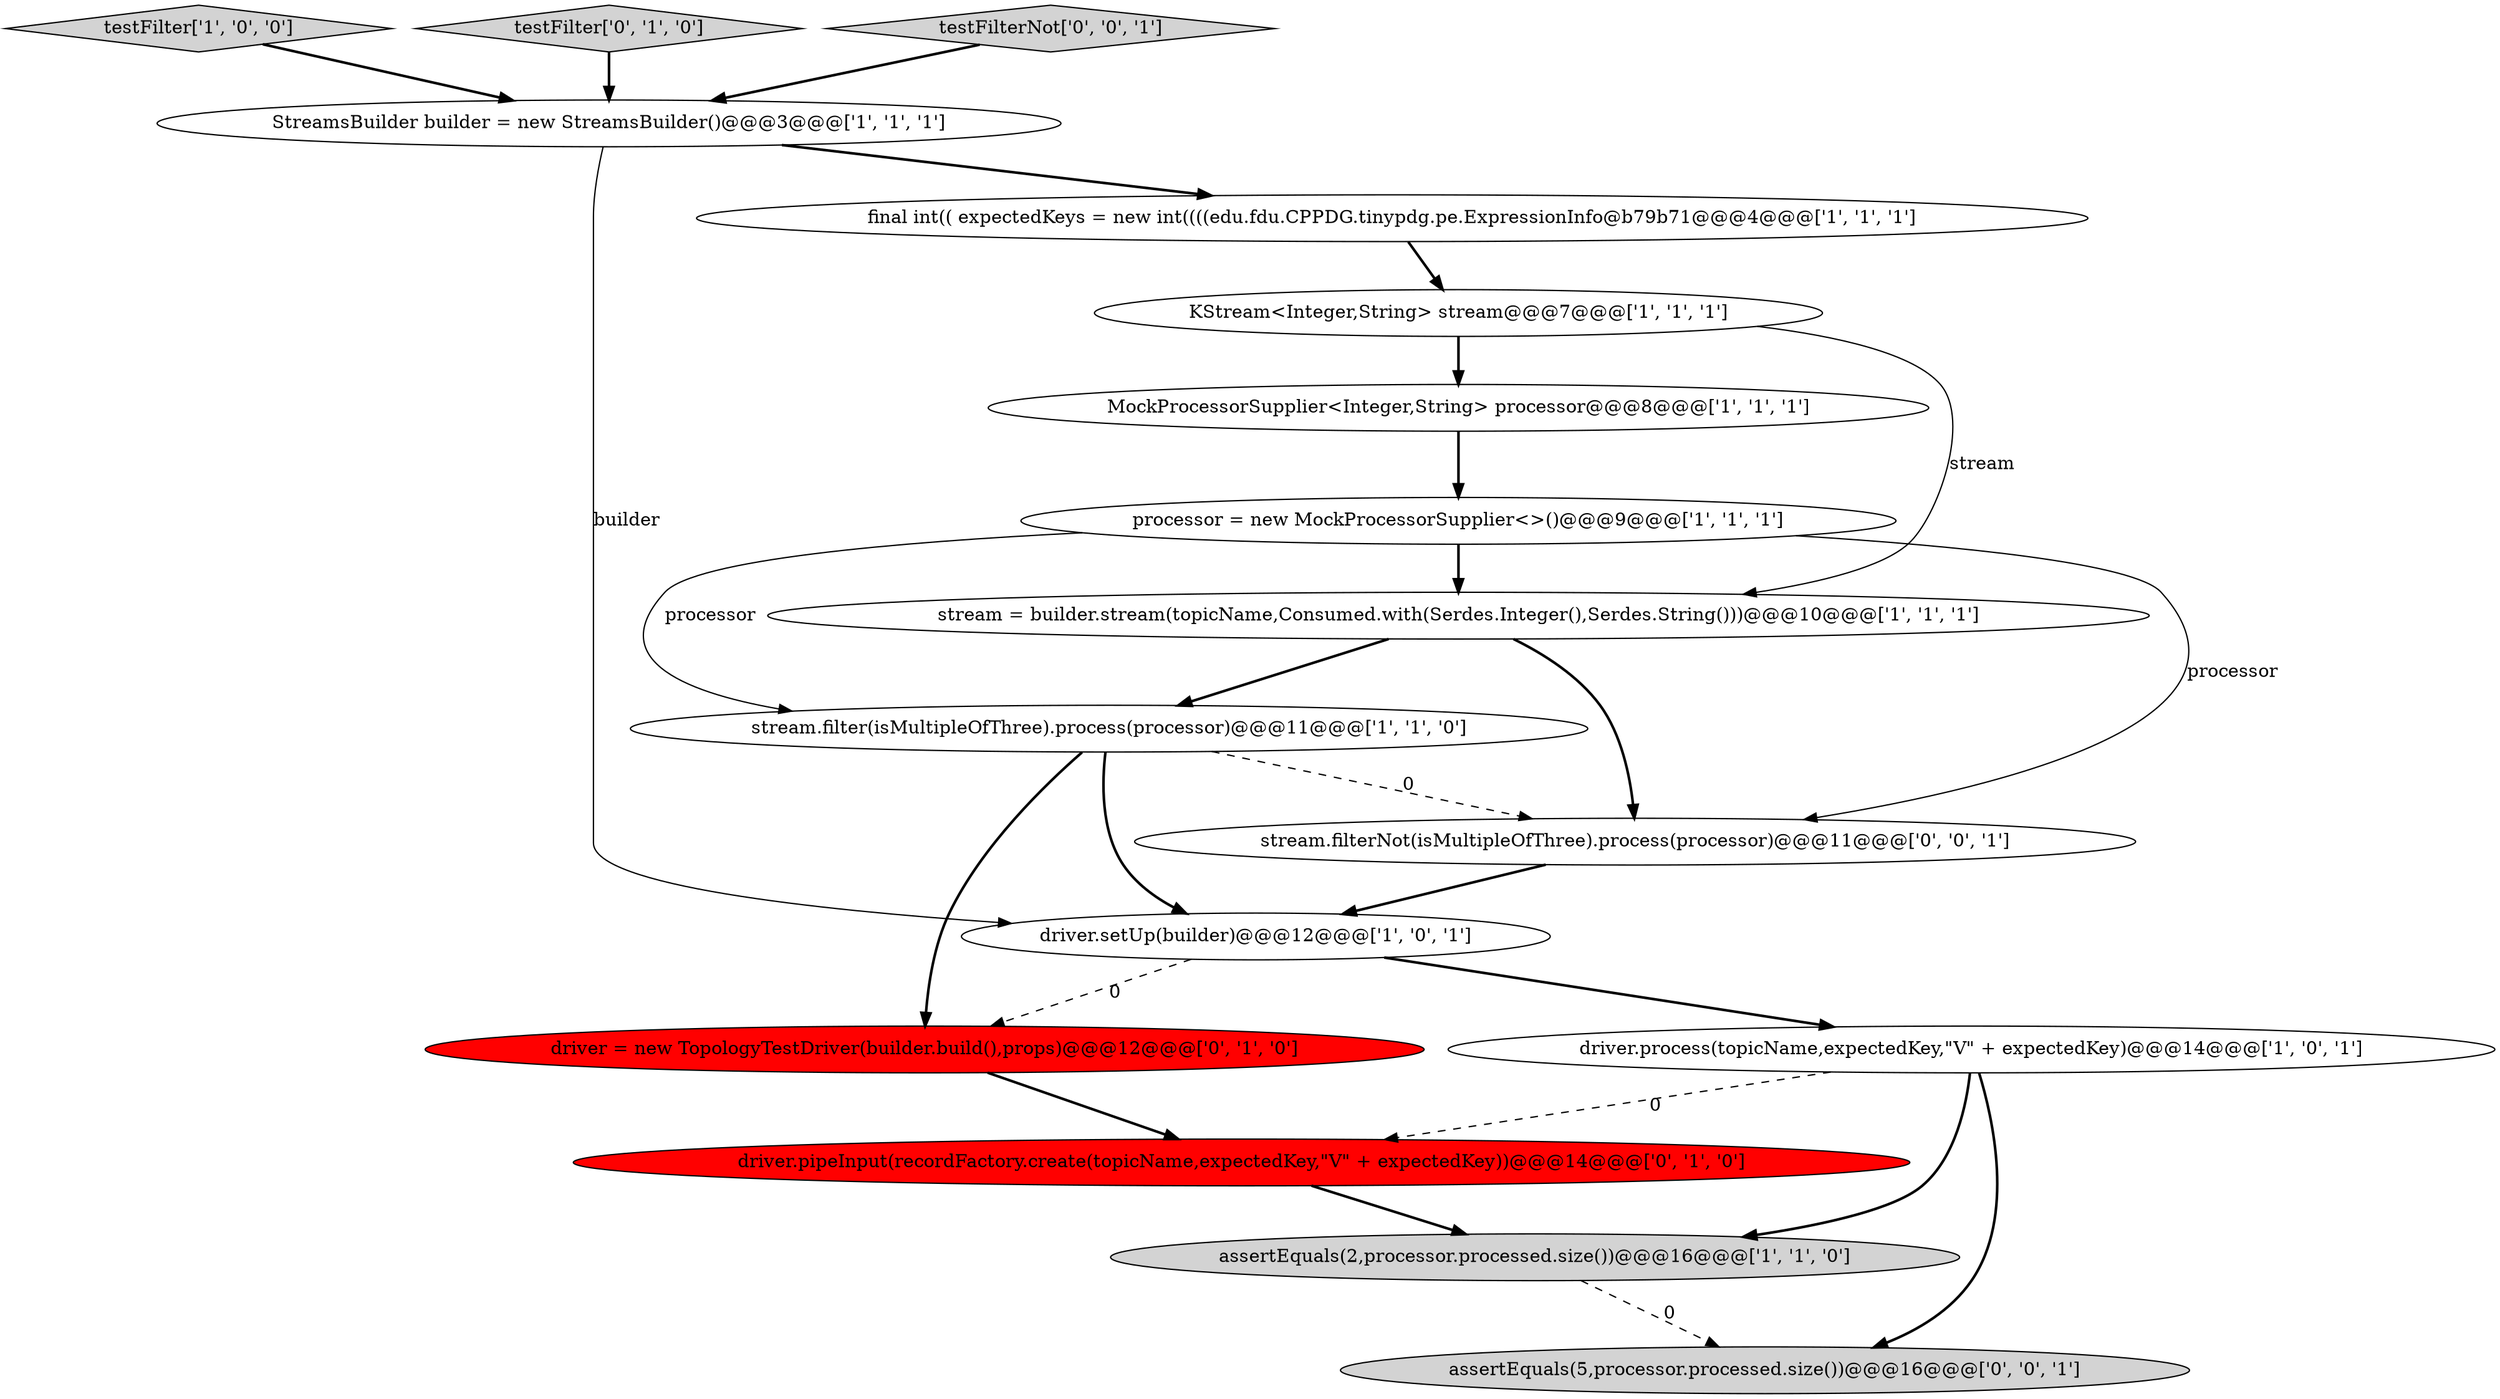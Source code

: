 digraph {
8 [style = filled, label = "KStream<Integer,String> stream@@@7@@@['1', '1', '1']", fillcolor = white, shape = ellipse image = "AAA0AAABBB1BBB"];
7 [style = filled, label = "testFilter['1', '0', '0']", fillcolor = lightgray, shape = diamond image = "AAA0AAABBB1BBB"];
12 [style = filled, label = "driver.pipeInput(recordFactory.create(topicName,expectedKey,\"V\" + expectedKey))@@@14@@@['0', '1', '0']", fillcolor = red, shape = ellipse image = "AAA1AAABBB2BBB"];
11 [style = filled, label = "testFilter['0', '1', '0']", fillcolor = lightgray, shape = diamond image = "AAA0AAABBB2BBB"];
15 [style = filled, label = "assertEquals(5,processor.processed.size())@@@16@@@['0', '0', '1']", fillcolor = lightgray, shape = ellipse image = "AAA0AAABBB3BBB"];
13 [style = filled, label = "driver = new TopologyTestDriver(builder.build(),props)@@@12@@@['0', '1', '0']", fillcolor = red, shape = ellipse image = "AAA1AAABBB2BBB"];
14 [style = filled, label = "stream.filterNot(isMultipleOfThree).process(processor)@@@11@@@['0', '0', '1']", fillcolor = white, shape = ellipse image = "AAA0AAABBB3BBB"];
16 [style = filled, label = "testFilterNot['0', '0', '1']", fillcolor = lightgray, shape = diamond image = "AAA0AAABBB3BBB"];
6 [style = filled, label = "stream.filter(isMultipleOfThree).process(processor)@@@11@@@['1', '1', '0']", fillcolor = white, shape = ellipse image = "AAA0AAABBB1BBB"];
4 [style = filled, label = "StreamsBuilder builder = new StreamsBuilder()@@@3@@@['1', '1', '1']", fillcolor = white, shape = ellipse image = "AAA0AAABBB1BBB"];
3 [style = filled, label = "driver.setUp(builder)@@@12@@@['1', '0', '1']", fillcolor = white, shape = ellipse image = "AAA0AAABBB1BBB"];
2 [style = filled, label = "processor = new MockProcessorSupplier<>()@@@9@@@['1', '1', '1']", fillcolor = white, shape = ellipse image = "AAA0AAABBB1BBB"];
9 [style = filled, label = "stream = builder.stream(topicName,Consumed.with(Serdes.Integer(),Serdes.String()))@@@10@@@['1', '1', '1']", fillcolor = white, shape = ellipse image = "AAA0AAABBB1BBB"];
0 [style = filled, label = "MockProcessorSupplier<Integer,String> processor@@@8@@@['1', '1', '1']", fillcolor = white, shape = ellipse image = "AAA0AAABBB1BBB"];
1 [style = filled, label = "assertEquals(2,processor.processed.size())@@@16@@@['1', '1', '0']", fillcolor = lightgray, shape = ellipse image = "AAA0AAABBB1BBB"];
10 [style = filled, label = "final int(( expectedKeys = new int((((edu.fdu.CPPDG.tinypdg.pe.ExpressionInfo@b79b71@@@4@@@['1', '1', '1']", fillcolor = white, shape = ellipse image = "AAA0AAABBB1BBB"];
5 [style = filled, label = "driver.process(topicName,expectedKey,\"V\" + expectedKey)@@@14@@@['1', '0', '1']", fillcolor = white, shape = ellipse image = "AAA0AAABBB1BBB"];
4->10 [style = bold, label=""];
6->3 [style = bold, label=""];
14->3 [style = bold, label=""];
5->12 [style = dashed, label="0"];
1->15 [style = dashed, label="0"];
11->4 [style = bold, label=""];
0->2 [style = bold, label=""];
5->15 [style = bold, label=""];
2->9 [style = bold, label=""];
7->4 [style = bold, label=""];
6->14 [style = dashed, label="0"];
3->13 [style = dashed, label="0"];
12->1 [style = bold, label=""];
8->9 [style = solid, label="stream"];
9->6 [style = bold, label=""];
4->3 [style = solid, label="builder"];
2->6 [style = solid, label="processor"];
8->0 [style = bold, label=""];
5->1 [style = bold, label=""];
3->5 [style = bold, label=""];
13->12 [style = bold, label=""];
10->8 [style = bold, label=""];
2->14 [style = solid, label="processor"];
6->13 [style = bold, label=""];
9->14 [style = bold, label=""];
16->4 [style = bold, label=""];
}
